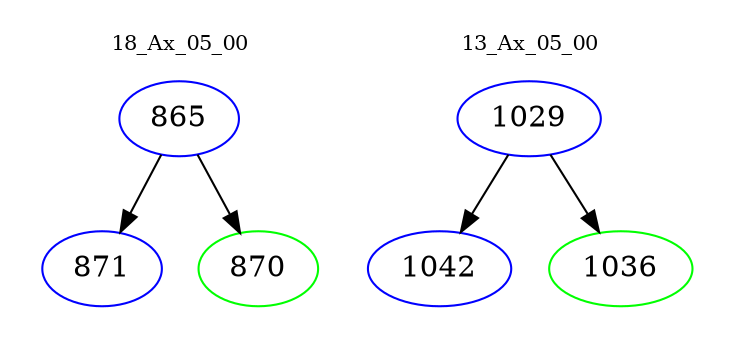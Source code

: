 digraph{
subgraph cluster_0 {
color = white
label = "18_Ax_05_00";
fontsize=10;
T0_865 [label="865", color="blue"]
T0_865 -> T0_871 [color="black"]
T0_871 [label="871", color="blue"]
T0_865 -> T0_870 [color="black"]
T0_870 [label="870", color="green"]
}
subgraph cluster_1 {
color = white
label = "13_Ax_05_00";
fontsize=10;
T1_1029 [label="1029", color="blue"]
T1_1029 -> T1_1042 [color="black"]
T1_1042 [label="1042", color="blue"]
T1_1029 -> T1_1036 [color="black"]
T1_1036 [label="1036", color="green"]
}
}
